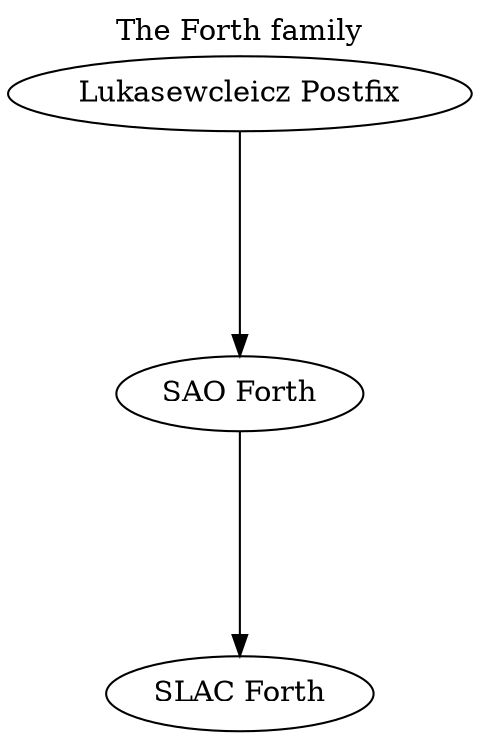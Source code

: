 # -*- graphviz-dot -*-
digraph FP
{
	graph[ranksep=1.5,
	      ratio="expand",
	      concentrate=false,
	      rank=new,
	      constraint=true,
	      label="The Forth family",
	      labelloc=t,
	      splines=true];

	// Entry and exit nodes from/into other languages are doublecircle formatted.
	// Dotted lines represent minor changes from one to another (e.g. renaming).
	// Dashed lines represent an implementation language relationship.
	// Note shapes mean that the language was described in a paper and didn't have a released implementation.
	// Component shapes mean that one is a subsystem of the other
	// Any changes should render on http://www.webgraphviz.com
	// A great lang reference at http://hopl.info/home.prx
	// Another at http://www.forth.org

	"Lukasewcleicz Postfix" -> "SAO Forth";
	"SAO Forth" -> "SLAC Forth";
}
